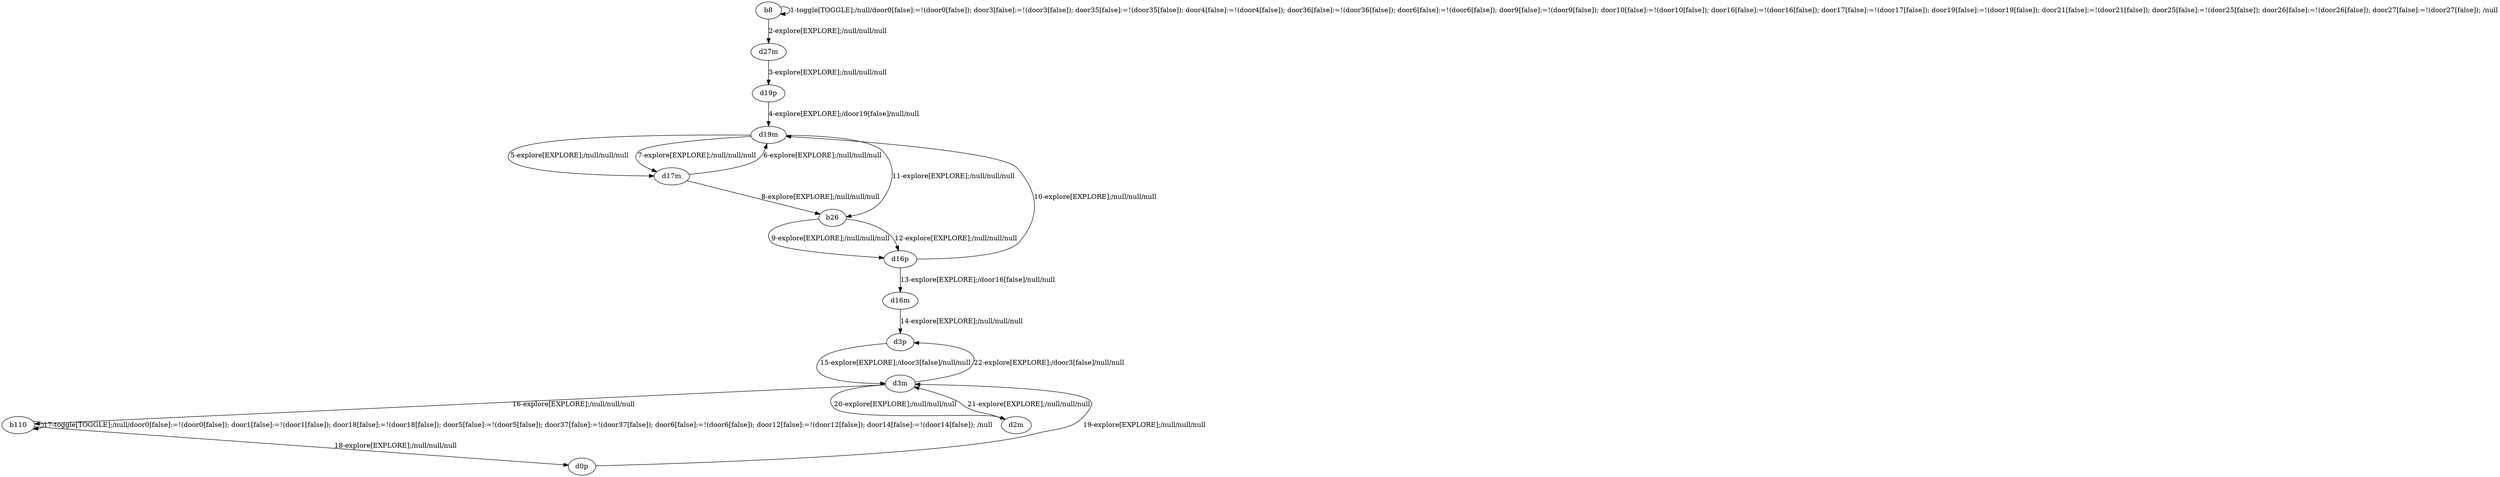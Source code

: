 # Total number of goals covered by this test: 1
# d3m --> d3p

digraph g {
"b8" -> "b8" [label = "1-toggle[TOGGLE];/null/door0[false]:=!(door0[false]); door3[false]:=!(door3[false]); door35[false]:=!(door35[false]); door4[false]:=!(door4[false]); door36[false]:=!(door36[false]); door6[false]:=!(door6[false]); door9[false]:=!(door9[false]); door10[false]:=!(door10[false]); door16[false]:=!(door16[false]); door17[false]:=!(door17[false]); door19[false]:=!(door19[false]); door21[false]:=!(door21[false]); door25[false]:=!(door25[false]); door26[false]:=!(door26[false]); door27[false]:=!(door27[false]); /null"];
"b8" -> "d27m" [label = "2-explore[EXPLORE];/null/null/null"];
"d27m" -> "d19p" [label = "3-explore[EXPLORE];/null/null/null"];
"d19p" -> "d19m" [label = "4-explore[EXPLORE];/door19[false]/null/null"];
"d19m" -> "d17m" [label = "5-explore[EXPLORE];/null/null/null"];
"d17m" -> "d19m" [label = "6-explore[EXPLORE];/null/null/null"];
"d19m" -> "d17m" [label = "7-explore[EXPLORE];/null/null/null"];
"d17m" -> "b26" [label = "8-explore[EXPLORE];/null/null/null"];
"b26" -> "d16p" [label = "9-explore[EXPLORE];/null/null/null"];
"d16p" -> "d19m" [label = "10-explore[EXPLORE];/null/null/null"];
"d19m" -> "b26" [label = "11-explore[EXPLORE];/null/null/null"];
"b26" -> "d16p" [label = "12-explore[EXPLORE];/null/null/null"];
"d16p" -> "d16m" [label = "13-explore[EXPLORE];/door16[false]/null/null"];
"d16m" -> "d3p" [label = "14-explore[EXPLORE];/null/null/null"];
"d3p" -> "d3m" [label = "15-explore[EXPLORE];/door3[false]/null/null"];
"d3m" -> "b110" [label = "16-explore[EXPLORE];/null/null/null"];
"b110" -> "b110" [label = "17-toggle[TOGGLE];/null/door0[false]:=!(door0[false]); door1[false]:=!(door1[false]); door18[false]:=!(door18[false]); door5[false]:=!(door5[false]); door37[false]:=!(door37[false]); door6[false]:=!(door6[false]); door12[false]:=!(door12[false]); door14[false]:=!(door14[false]); /null"];
"b110" -> "d0p" [label = "18-explore[EXPLORE];/null/null/null"];
"d0p" -> "d3m" [label = "19-explore[EXPLORE];/null/null/null"];
"d3m" -> "d2m" [label = "20-explore[EXPLORE];/null/null/null"];
"d2m" -> "d3m" [label = "21-explore[EXPLORE];/null/null/null"];
"d3m" -> "d3p" [label = "22-explore[EXPLORE];/door3[false]/null/null"];
}